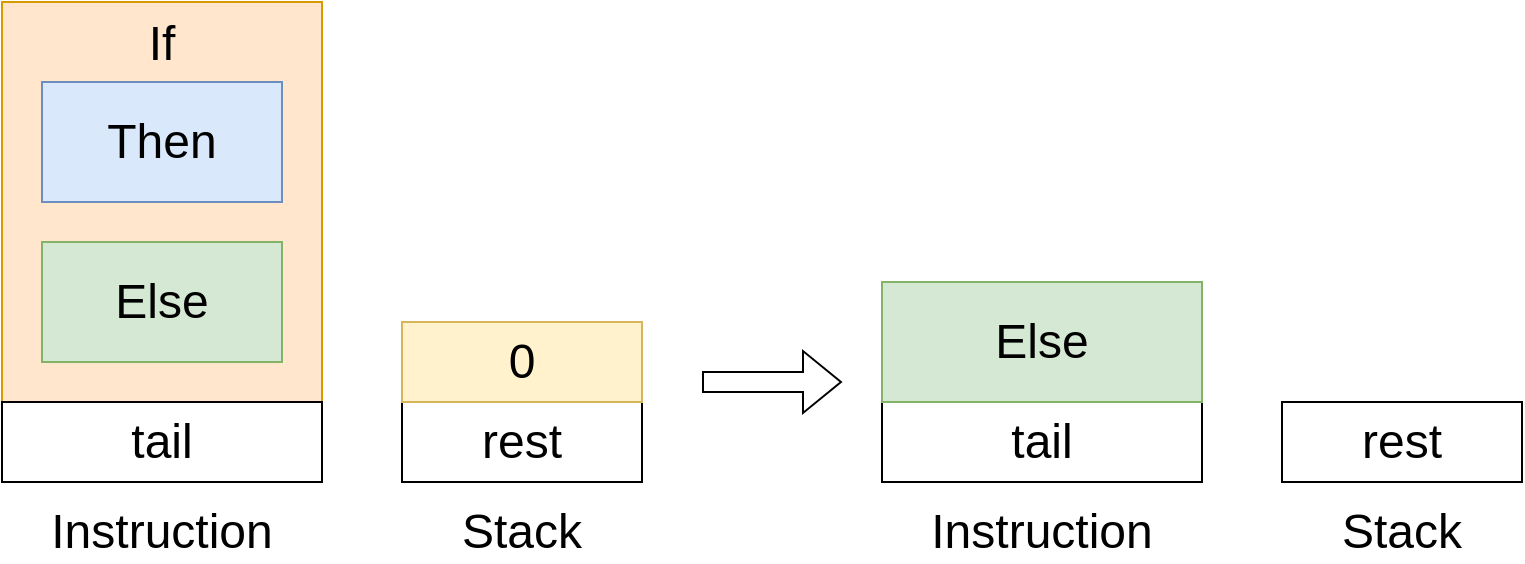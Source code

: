<mxfile version="24.1.0" type="device">
  <diagram name="第 1 页" id="5HAfSekI-rI9VkYCY6co">
    <mxGraphModel dx="1026" dy="653" grid="1" gridSize="10" guides="1" tooltips="1" connect="1" arrows="1" fold="1" page="1" pageScale="1" pageWidth="1600" pageHeight="1200" math="0" shadow="0">
      <root>
        <mxCell id="0" />
        <mxCell id="1" parent="0" />
        <mxCell id="x0zW40fGNQmHzZbWEuv--1" value="&lt;font style=&quot;font-size: 24px;&quot;&gt;If&lt;/font&gt;" style="rounded=0;whiteSpace=wrap;html=1;fillColor=#ffe6cc;strokeColor=#d79b00;verticalAlign=top;" parent="1" vertex="1">
          <mxGeometry x="280" y="240" width="160" height="200" as="geometry" />
        </mxCell>
        <mxCell id="x0zW40fGNQmHzZbWEuv--2" value="&lt;font style=&quot;font-size: 24px;&quot;&gt;tail&lt;/font&gt;" style="rounded=0;whiteSpace=wrap;html=1;fontSize=24;" parent="1" vertex="1">
          <mxGeometry x="280" y="440" width="160" height="40" as="geometry" />
        </mxCell>
        <mxCell id="x0zW40fGNQmHzZbWEuv--3" value="rest" style="rounded=0;whiteSpace=wrap;html=1;fontSize=24;" parent="1" vertex="1">
          <mxGeometry x="480" y="440" width="120" height="40" as="geometry" />
        </mxCell>
        <mxCell id="x0zW40fGNQmHzZbWEuv--4" value="Instruction" style="text;html=1;align=center;verticalAlign=middle;whiteSpace=wrap;rounded=0;fontSize=24;" parent="1" vertex="1">
          <mxGeometry x="290" y="490" width="140" height="30" as="geometry" />
        </mxCell>
        <mxCell id="x0zW40fGNQmHzZbWEuv--5" value="Stack" style="text;html=1;align=center;verticalAlign=middle;whiteSpace=wrap;rounded=0;fontSize=24;" parent="1" vertex="1">
          <mxGeometry x="500" y="490" width="80" height="30" as="geometry" />
        </mxCell>
        <mxCell id="x0zW40fGNQmHzZbWEuv--7" value="&lt;font style=&quot;font-size: 24px;&quot;&gt;0&lt;/font&gt;" style="rounded=0;whiteSpace=wrap;html=1;fillColor=#fff2cc;strokeColor=#d6b656;" parent="1" vertex="1">
          <mxGeometry x="480" y="400" width="120" height="40" as="geometry" />
        </mxCell>
        <mxCell id="x0zW40fGNQmHzZbWEuv--10" value="&lt;font style=&quot;font-size: 24px;&quot;&gt;tail&lt;/font&gt;" style="rounded=0;whiteSpace=wrap;html=1;fontSize=24;" parent="1" vertex="1">
          <mxGeometry x="720" y="440" width="160" height="40" as="geometry" />
        </mxCell>
        <mxCell id="x0zW40fGNQmHzZbWEuv--11" value="rest" style="rounded=0;whiteSpace=wrap;html=1;fontSize=24;" parent="1" vertex="1">
          <mxGeometry x="920" y="440" width="120" height="40" as="geometry" />
        </mxCell>
        <mxCell id="x0zW40fGNQmHzZbWEuv--12" value="Instruction" style="text;html=1;align=center;verticalAlign=middle;whiteSpace=wrap;rounded=0;fontSize=24;" parent="1" vertex="1">
          <mxGeometry x="730" y="490" width="140" height="30" as="geometry" />
        </mxCell>
        <mxCell id="x0zW40fGNQmHzZbWEuv--16" value="Stack" style="text;html=1;align=center;verticalAlign=middle;whiteSpace=wrap;rounded=0;fontSize=24;" parent="1" vertex="1">
          <mxGeometry x="940" y="490" width="80" height="30" as="geometry" />
        </mxCell>
        <mxCell id="x0zW40fGNQmHzZbWEuv--17" value="" style="shape=flexArrow;endArrow=classic;html=1;rounded=0;" parent="1" edge="1">
          <mxGeometry width="50" height="50" relative="1" as="geometry">
            <mxPoint x="630" y="430" as="sourcePoint" />
            <mxPoint x="700" y="430" as="targetPoint" />
          </mxGeometry>
        </mxCell>
        <mxCell id="x0zW40fGNQmHzZbWEuv--18" value="Then" style="rounded=0;whiteSpace=wrap;html=1;fontSize=24;fillColor=#dae8fc;strokeColor=#6c8ebf;" parent="1" vertex="1">
          <mxGeometry x="300" y="280" width="120" height="60" as="geometry" />
        </mxCell>
        <mxCell id="x0zW40fGNQmHzZbWEuv--19" value="Else" style="rounded=0;whiteSpace=wrap;html=1;fontSize=24;fillColor=#d5e8d4;strokeColor=#82b366;" parent="1" vertex="1">
          <mxGeometry x="300" y="360" width="120" height="60" as="geometry" />
        </mxCell>
        <mxCell id="x0zW40fGNQmHzZbWEuv--20" value="Else" style="rounded=0;whiteSpace=wrap;html=1;fontSize=24;fillColor=#d5e8d4;strokeColor=#82b366;" parent="1" vertex="1">
          <mxGeometry x="720" y="380" width="160" height="60" as="geometry" />
        </mxCell>
      </root>
    </mxGraphModel>
  </diagram>
</mxfile>
